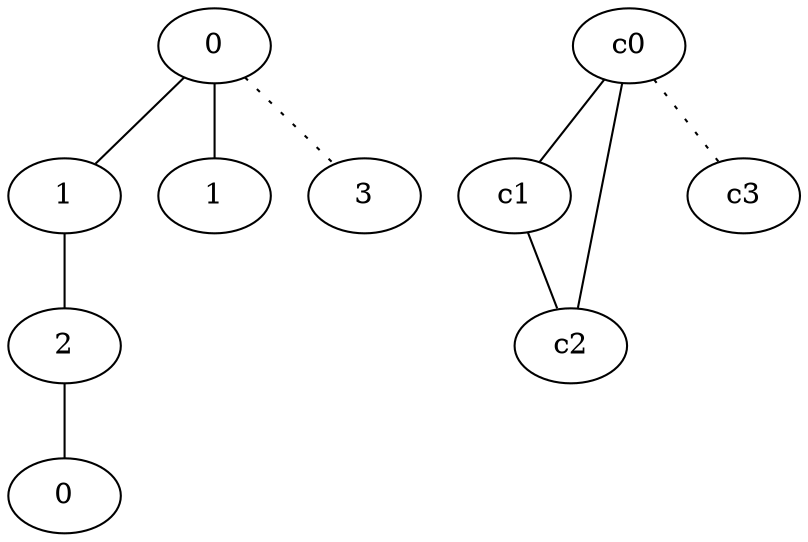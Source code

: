 graph {
a0[label=0];
a1[label=1];
a2[label=2];
a3[label=0];
a4[label=1];
a5[label=3];
a0 -- a1;
a0 -- a4;
a0 -- a5 [style=dotted];
a1 -- a2;
a2 -- a3;
c0 -- c1;
c0 -- c2;
c0 -- c3 [style=dotted];
c1 -- c2;
}
